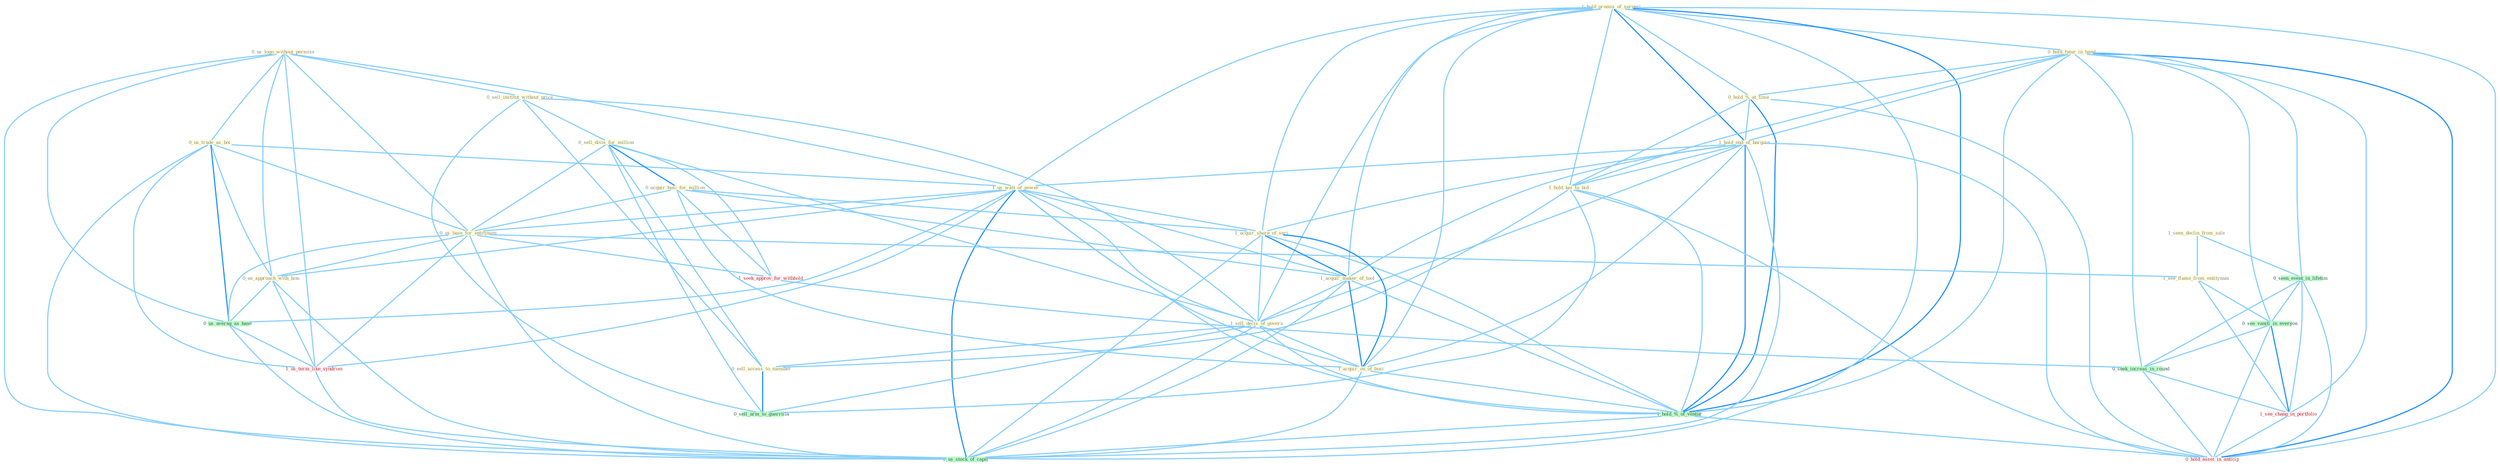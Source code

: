 Graph G{ 
    node
    [shape=polygon,style=filled,width=.5,height=.06,color="#BDFCC9",fixedsize=true,fontsize=4,
    fontcolor="#2f4f4f"];
    {node
    [color="#ffffe0", fontcolor="#8b7d6b"] "1_hold_promis_of_surgeri " "0_us_logo_without_permiss " "0_us_trade_as_boi " "0_sell_institut_without_price " "0_hold_futur_in_hand " "1_seen_declin_from_sale " "0_hold_%_at_time " "1_hold_end_of_bargain " "1_us_watt_of_power " "1_hold_kei_to_bid " "0_sell_divis_for_million " "0_acquir_busi_for_million " "0_us_base_for_entitynam " "1_acquir_share_of_seri " "1_acquir_maker_of_tool " "0_us_approach_with_him " "1_sell_decis_of_govern " "1_see_flame_from_entitynam " "0_sell_access_to_member " "1_acquir_on_of_busi "}
{node [color="#fff0f5", fontcolor="#b22222"] "1_us_term_like_syndrom " "1_seek_approv_for_withhold " "1_see_chang_in_portfolio " "0_hold_asset_in_anticip "}
edge [color="#B0E2FF"];

	"1_hold_promis_of_surgeri " -- "0_hold_futur_in_hand " [w="1", color="#87cefa" ];
	"1_hold_promis_of_surgeri " -- "0_hold_%_at_time " [w="1", color="#87cefa" ];
	"1_hold_promis_of_surgeri " -- "1_hold_end_of_bargain " [w="2", color="#1e90ff" , len=0.8];
	"1_hold_promis_of_surgeri " -- "1_us_watt_of_power " [w="1", color="#87cefa" ];
	"1_hold_promis_of_surgeri " -- "1_hold_kei_to_bid " [w="1", color="#87cefa" ];
	"1_hold_promis_of_surgeri " -- "1_acquir_share_of_seri " [w="1", color="#87cefa" ];
	"1_hold_promis_of_surgeri " -- "1_acquir_maker_of_tool " [w="1", color="#87cefa" ];
	"1_hold_promis_of_surgeri " -- "1_sell_decis_of_govern " [w="1", color="#87cefa" ];
	"1_hold_promis_of_surgeri " -- "1_acquir_on_of_busi " [w="1", color="#87cefa" ];
	"1_hold_promis_of_surgeri " -- "1_hold_%_of_ventur " [w="2", color="#1e90ff" , len=0.8];
	"1_hold_promis_of_surgeri " -- "1_us_stock_of_capit " [w="1", color="#87cefa" ];
	"1_hold_promis_of_surgeri " -- "0_hold_asset_in_anticip " [w="1", color="#87cefa" ];
	"0_us_logo_without_permiss " -- "0_us_trade_as_boi " [w="1", color="#87cefa" ];
	"0_us_logo_without_permiss " -- "0_sell_institut_without_price " [w="1", color="#87cefa" ];
	"0_us_logo_without_permiss " -- "1_us_watt_of_power " [w="1", color="#87cefa" ];
	"0_us_logo_without_permiss " -- "0_us_base_for_entitynam " [w="1", color="#87cefa" ];
	"0_us_logo_without_permiss " -- "0_us_approach_with_him " [w="1", color="#87cefa" ];
	"0_us_logo_without_permiss " -- "0_us_averag_as_base " [w="1", color="#87cefa" ];
	"0_us_logo_without_permiss " -- "1_us_term_like_syndrom " [w="1", color="#87cefa" ];
	"0_us_logo_without_permiss " -- "1_us_stock_of_capit " [w="1", color="#87cefa" ];
	"0_us_trade_as_boi " -- "1_us_watt_of_power " [w="1", color="#87cefa" ];
	"0_us_trade_as_boi " -- "0_us_base_for_entitynam " [w="1", color="#87cefa" ];
	"0_us_trade_as_boi " -- "0_us_approach_with_him " [w="1", color="#87cefa" ];
	"0_us_trade_as_boi " -- "0_us_averag_as_base " [w="2", color="#1e90ff" , len=0.8];
	"0_us_trade_as_boi " -- "1_us_term_like_syndrom " [w="1", color="#87cefa" ];
	"0_us_trade_as_boi " -- "1_us_stock_of_capit " [w="1", color="#87cefa" ];
	"0_sell_institut_without_price " -- "0_sell_divis_for_million " [w="1", color="#87cefa" ];
	"0_sell_institut_without_price " -- "1_sell_decis_of_govern " [w="1", color="#87cefa" ];
	"0_sell_institut_without_price " -- "0_sell_access_to_member " [w="1", color="#87cefa" ];
	"0_sell_institut_without_price " -- "0_sell_arm_to_guerrilla " [w="1", color="#87cefa" ];
	"0_hold_futur_in_hand " -- "0_hold_%_at_time " [w="1", color="#87cefa" ];
	"0_hold_futur_in_hand " -- "1_hold_end_of_bargain " [w="1", color="#87cefa" ];
	"0_hold_futur_in_hand " -- "1_hold_kei_to_bid " [w="1", color="#87cefa" ];
	"0_hold_futur_in_hand " -- "0_seen_event_in_lifetim " [w="1", color="#87cefa" ];
	"0_hold_futur_in_hand " -- "1_hold_%_of_ventur " [w="1", color="#87cefa" ];
	"0_hold_futur_in_hand " -- "0_see_vaniti_in_everyon " [w="1", color="#87cefa" ];
	"0_hold_futur_in_hand " -- "0_seek_increas_in_round " [w="1", color="#87cefa" ];
	"0_hold_futur_in_hand " -- "1_see_chang_in_portfolio " [w="1", color="#87cefa" ];
	"0_hold_futur_in_hand " -- "0_hold_asset_in_anticip " [w="2", color="#1e90ff" , len=0.8];
	"1_seen_declin_from_sale " -- "1_see_flame_from_entitynam " [w="1", color="#87cefa" ];
	"1_seen_declin_from_sale " -- "0_seen_event_in_lifetim " [w="1", color="#87cefa" ];
	"0_hold_%_at_time " -- "1_hold_end_of_bargain " [w="1", color="#87cefa" ];
	"0_hold_%_at_time " -- "1_hold_kei_to_bid " [w="1", color="#87cefa" ];
	"0_hold_%_at_time " -- "1_hold_%_of_ventur " [w="2", color="#1e90ff" , len=0.8];
	"0_hold_%_at_time " -- "0_hold_asset_in_anticip " [w="1", color="#87cefa" ];
	"1_hold_end_of_bargain " -- "1_us_watt_of_power " [w="1", color="#87cefa" ];
	"1_hold_end_of_bargain " -- "1_hold_kei_to_bid " [w="1", color="#87cefa" ];
	"1_hold_end_of_bargain " -- "1_acquir_share_of_seri " [w="1", color="#87cefa" ];
	"1_hold_end_of_bargain " -- "1_acquir_maker_of_tool " [w="1", color="#87cefa" ];
	"1_hold_end_of_bargain " -- "1_sell_decis_of_govern " [w="1", color="#87cefa" ];
	"1_hold_end_of_bargain " -- "1_acquir_on_of_busi " [w="1", color="#87cefa" ];
	"1_hold_end_of_bargain " -- "1_hold_%_of_ventur " [w="2", color="#1e90ff" , len=0.8];
	"1_hold_end_of_bargain " -- "1_us_stock_of_capit " [w="1", color="#87cefa" ];
	"1_hold_end_of_bargain " -- "0_hold_asset_in_anticip " [w="1", color="#87cefa" ];
	"1_us_watt_of_power " -- "0_us_base_for_entitynam " [w="1", color="#87cefa" ];
	"1_us_watt_of_power " -- "1_acquir_share_of_seri " [w="1", color="#87cefa" ];
	"1_us_watt_of_power " -- "1_acquir_maker_of_tool " [w="1", color="#87cefa" ];
	"1_us_watt_of_power " -- "0_us_approach_with_him " [w="1", color="#87cefa" ];
	"1_us_watt_of_power " -- "1_sell_decis_of_govern " [w="1", color="#87cefa" ];
	"1_us_watt_of_power " -- "1_acquir_on_of_busi " [w="1", color="#87cefa" ];
	"1_us_watt_of_power " -- "0_us_averag_as_base " [w="1", color="#87cefa" ];
	"1_us_watt_of_power " -- "1_us_term_like_syndrom " [w="1", color="#87cefa" ];
	"1_us_watt_of_power " -- "1_hold_%_of_ventur " [w="1", color="#87cefa" ];
	"1_us_watt_of_power " -- "1_us_stock_of_capit " [w="2", color="#1e90ff" , len=0.8];
	"1_hold_kei_to_bid " -- "0_sell_access_to_member " [w="1", color="#87cefa" ];
	"1_hold_kei_to_bid " -- "1_hold_%_of_ventur " [w="1", color="#87cefa" ];
	"1_hold_kei_to_bid " -- "0_sell_arm_to_guerrilla " [w="1", color="#87cefa" ];
	"1_hold_kei_to_bid " -- "0_hold_asset_in_anticip " [w="1", color="#87cefa" ];
	"0_sell_divis_for_million " -- "0_acquir_busi_for_million " [w="2", color="#1e90ff" , len=0.8];
	"0_sell_divis_for_million " -- "0_us_base_for_entitynam " [w="1", color="#87cefa" ];
	"0_sell_divis_for_million " -- "1_sell_decis_of_govern " [w="1", color="#87cefa" ];
	"0_sell_divis_for_million " -- "0_sell_access_to_member " [w="1", color="#87cefa" ];
	"0_sell_divis_for_million " -- "1_seek_approv_for_withhold " [w="1", color="#87cefa" ];
	"0_sell_divis_for_million " -- "0_sell_arm_to_guerrilla " [w="1", color="#87cefa" ];
	"0_acquir_busi_for_million " -- "0_us_base_for_entitynam " [w="1", color="#87cefa" ];
	"0_acquir_busi_for_million " -- "1_acquir_share_of_seri " [w="1", color="#87cefa" ];
	"0_acquir_busi_for_million " -- "1_acquir_maker_of_tool " [w="1", color="#87cefa" ];
	"0_acquir_busi_for_million " -- "1_acquir_on_of_busi " [w="1", color="#87cefa" ];
	"0_acquir_busi_for_million " -- "1_seek_approv_for_withhold " [w="1", color="#87cefa" ];
	"0_us_base_for_entitynam " -- "0_us_approach_with_him " [w="1", color="#87cefa" ];
	"0_us_base_for_entitynam " -- "1_see_flame_from_entitynam " [w="1", color="#87cefa" ];
	"0_us_base_for_entitynam " -- "0_us_averag_as_base " [w="1", color="#87cefa" ];
	"0_us_base_for_entitynam " -- "1_us_term_like_syndrom " [w="1", color="#87cefa" ];
	"0_us_base_for_entitynam " -- "1_seek_approv_for_withhold " [w="1", color="#87cefa" ];
	"0_us_base_for_entitynam " -- "1_us_stock_of_capit " [w="1", color="#87cefa" ];
	"1_acquir_share_of_seri " -- "1_acquir_maker_of_tool " [w="2", color="#1e90ff" , len=0.8];
	"1_acquir_share_of_seri " -- "1_sell_decis_of_govern " [w="1", color="#87cefa" ];
	"1_acquir_share_of_seri " -- "1_acquir_on_of_busi " [w="2", color="#1e90ff" , len=0.8];
	"1_acquir_share_of_seri " -- "1_hold_%_of_ventur " [w="1", color="#87cefa" ];
	"1_acquir_share_of_seri " -- "1_us_stock_of_capit " [w="1", color="#87cefa" ];
	"1_acquir_maker_of_tool " -- "1_sell_decis_of_govern " [w="1", color="#87cefa" ];
	"1_acquir_maker_of_tool " -- "1_acquir_on_of_busi " [w="2", color="#1e90ff" , len=0.8];
	"1_acquir_maker_of_tool " -- "1_hold_%_of_ventur " [w="1", color="#87cefa" ];
	"1_acquir_maker_of_tool " -- "1_us_stock_of_capit " [w="1", color="#87cefa" ];
	"0_us_approach_with_him " -- "0_us_averag_as_base " [w="1", color="#87cefa" ];
	"0_us_approach_with_him " -- "1_us_term_like_syndrom " [w="1", color="#87cefa" ];
	"0_us_approach_with_him " -- "1_us_stock_of_capit " [w="1", color="#87cefa" ];
	"1_sell_decis_of_govern " -- "0_sell_access_to_member " [w="1", color="#87cefa" ];
	"1_sell_decis_of_govern " -- "1_acquir_on_of_busi " [w="1", color="#87cefa" ];
	"1_sell_decis_of_govern " -- "1_hold_%_of_ventur " [w="1", color="#87cefa" ];
	"1_sell_decis_of_govern " -- "0_sell_arm_to_guerrilla " [w="1", color="#87cefa" ];
	"1_sell_decis_of_govern " -- "1_us_stock_of_capit " [w="1", color="#87cefa" ];
	"1_see_flame_from_entitynam " -- "0_see_vaniti_in_everyon " [w="1", color="#87cefa" ];
	"1_see_flame_from_entitynam " -- "1_see_chang_in_portfolio " [w="1", color="#87cefa" ];
	"0_sell_access_to_member " -- "0_sell_arm_to_guerrilla " [w="2", color="#1e90ff" , len=0.8];
	"1_acquir_on_of_busi " -- "1_hold_%_of_ventur " [w="1", color="#87cefa" ];
	"1_acquir_on_of_busi " -- "1_us_stock_of_capit " [w="1", color="#87cefa" ];
	"0_seen_event_in_lifetim " -- "0_see_vaniti_in_everyon " [w="1", color="#87cefa" ];
	"0_seen_event_in_lifetim " -- "0_seek_increas_in_round " [w="1", color="#87cefa" ];
	"0_seen_event_in_lifetim " -- "1_see_chang_in_portfolio " [w="1", color="#87cefa" ];
	"0_seen_event_in_lifetim " -- "0_hold_asset_in_anticip " [w="1", color="#87cefa" ];
	"0_us_averag_as_base " -- "1_us_term_like_syndrom " [w="1", color="#87cefa" ];
	"0_us_averag_as_base " -- "1_us_stock_of_capit " [w="1", color="#87cefa" ];
	"1_us_term_like_syndrom " -- "1_us_stock_of_capit " [w="1", color="#87cefa" ];
	"1_seek_approv_for_withhold " -- "0_seek_increas_in_round " [w="1", color="#87cefa" ];
	"1_hold_%_of_ventur " -- "1_us_stock_of_capit " [w="1", color="#87cefa" ];
	"1_hold_%_of_ventur " -- "0_hold_asset_in_anticip " [w="1", color="#87cefa" ];
	"0_see_vaniti_in_everyon " -- "0_seek_increas_in_round " [w="1", color="#87cefa" ];
	"0_see_vaniti_in_everyon " -- "1_see_chang_in_portfolio " [w="2", color="#1e90ff" , len=0.8];
	"0_see_vaniti_in_everyon " -- "0_hold_asset_in_anticip " [w="1", color="#87cefa" ];
	"0_seek_increas_in_round " -- "1_see_chang_in_portfolio " [w="1", color="#87cefa" ];
	"0_seek_increas_in_round " -- "0_hold_asset_in_anticip " [w="1", color="#87cefa" ];
	"1_see_chang_in_portfolio " -- "0_hold_asset_in_anticip " [w="1", color="#87cefa" ];
}